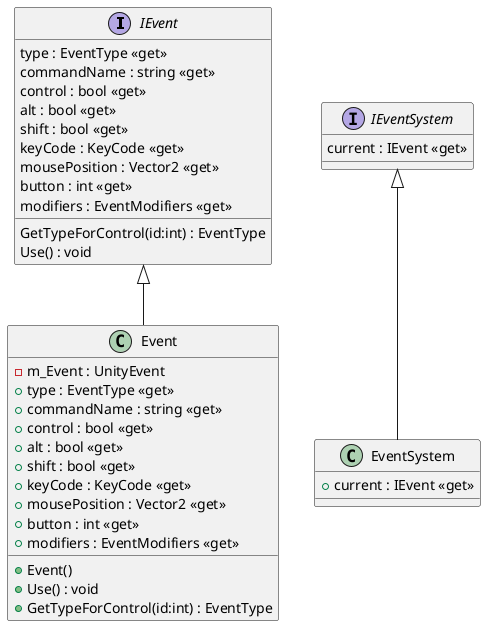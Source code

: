 @startuml
interface IEvent {
    type : EventType <<get>>
    commandName : string <<get>>
    control : bool <<get>>
    alt : bool <<get>>
    shift : bool <<get>>
    keyCode : KeyCode <<get>>
    mousePosition : Vector2 <<get>>
    button : int <<get>>
    modifiers : EventModifiers <<get>>
    GetTypeForControl(id:int) : EventType
    Use() : void
}
class Event {
    - m_Event : UnityEvent
    + Event()
    + type : EventType <<get>>
    + commandName : string <<get>>
    + control : bool <<get>>
    + alt : bool <<get>>
    + shift : bool <<get>>
    + keyCode : KeyCode <<get>>
    + mousePosition : Vector2 <<get>>
    + button : int <<get>>
    + Use() : void
    + modifiers : EventModifiers <<get>>
    + GetTypeForControl(id:int) : EventType
}
interface IEventSystem {
    current : IEvent <<get>>
}
class EventSystem {
    + current : IEvent <<get>>
}
IEvent <|-- Event
IEventSystem <|-- EventSystem
@enduml
